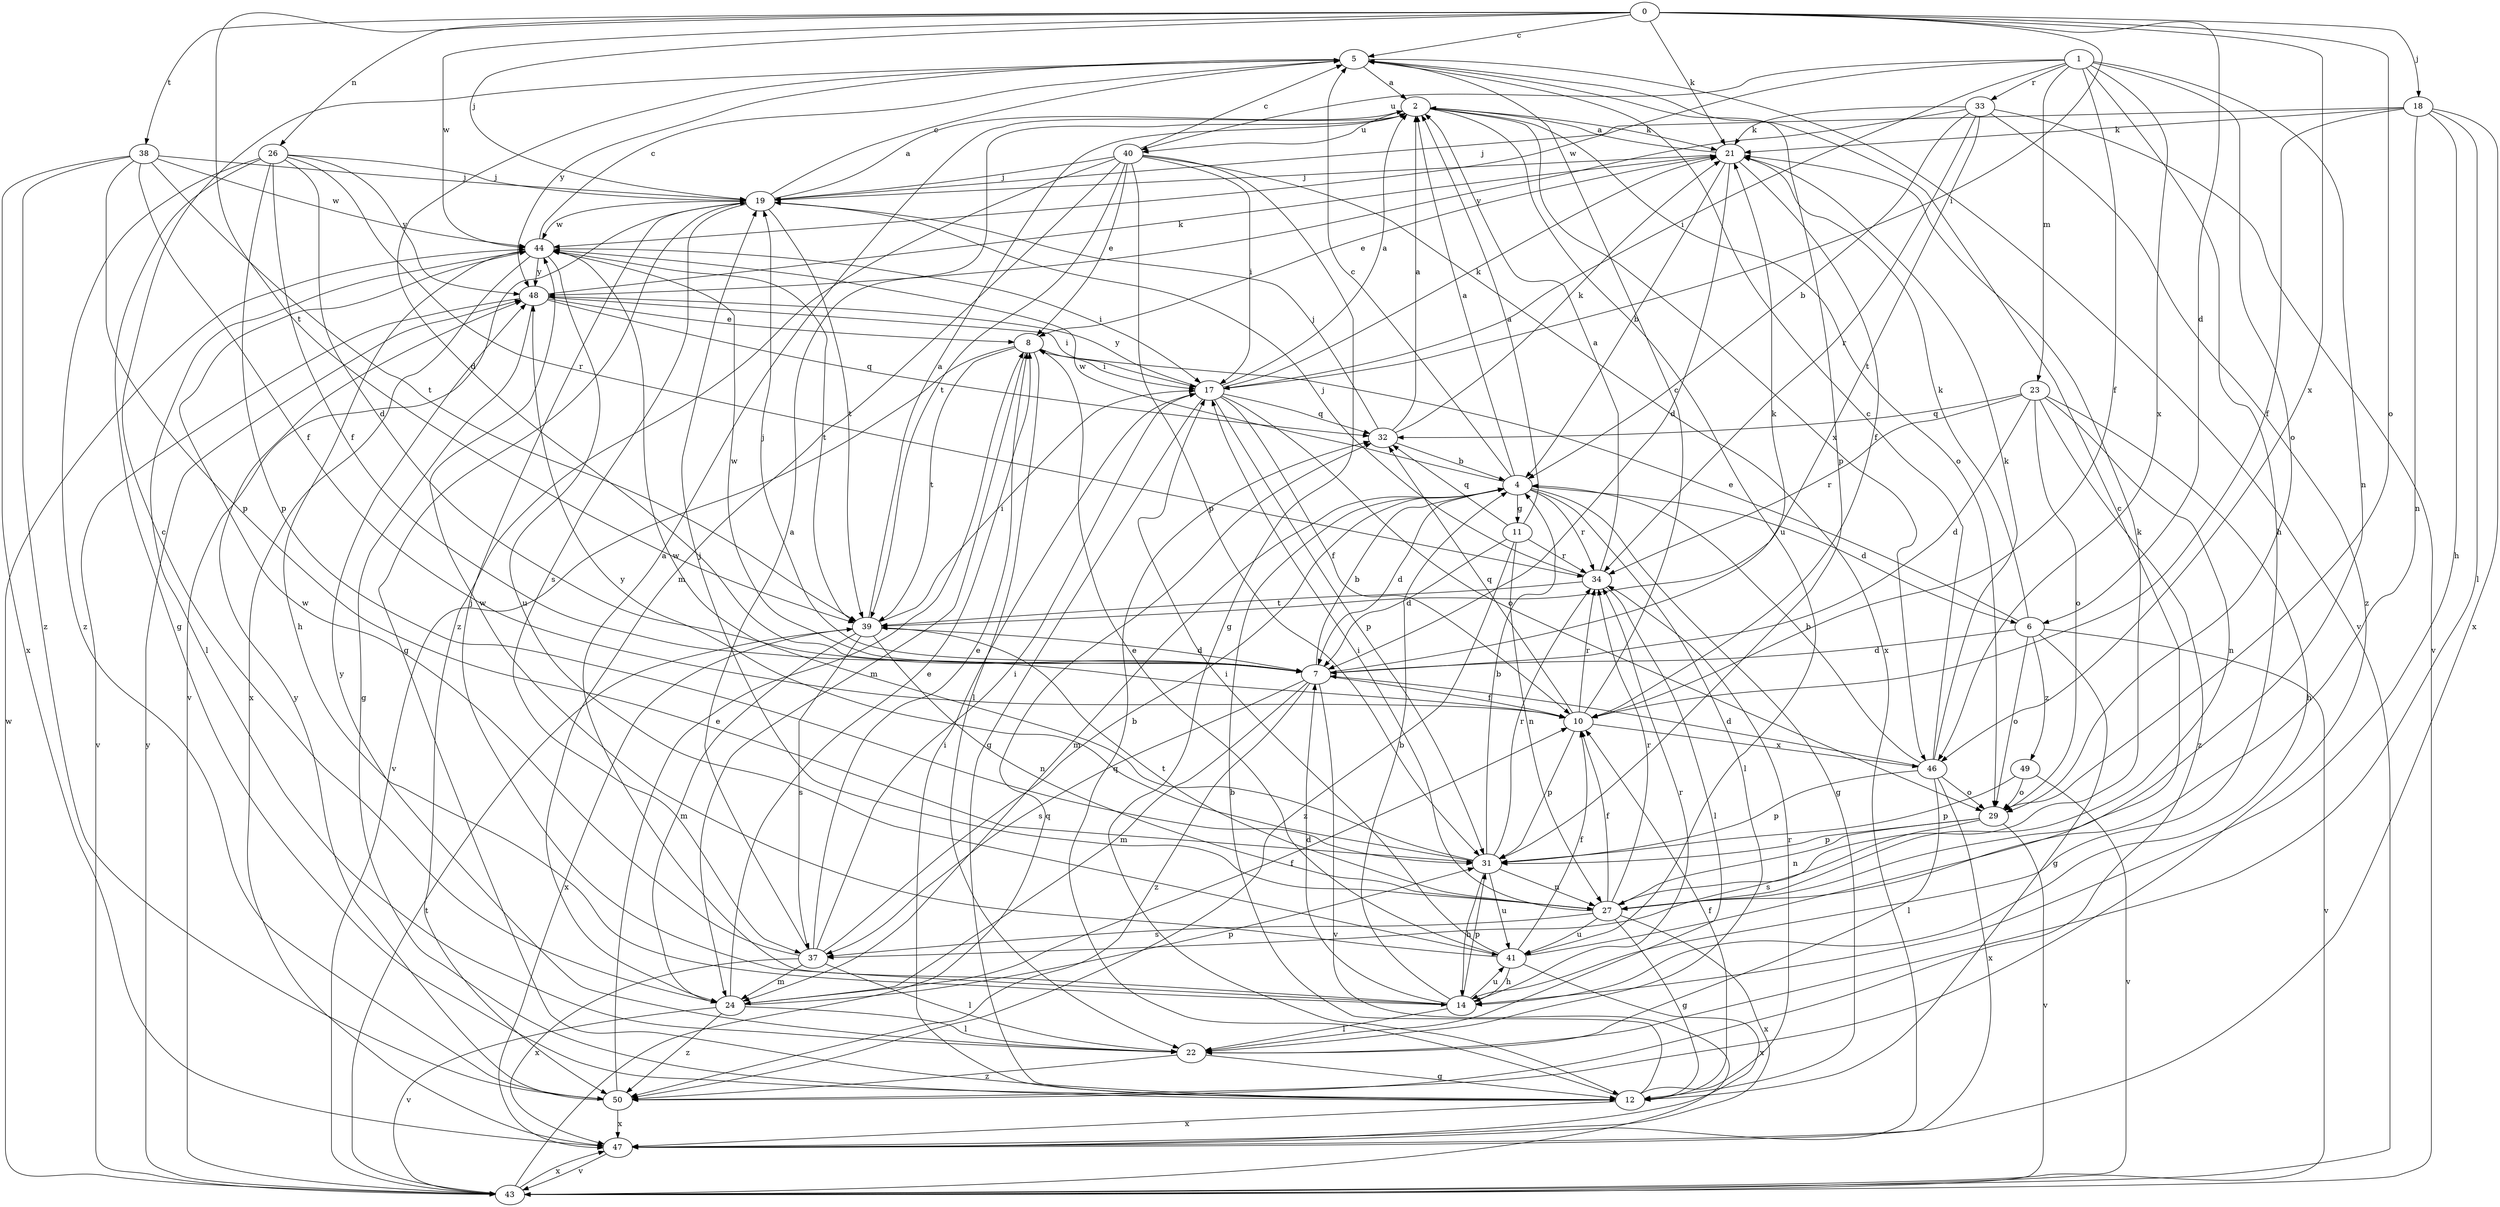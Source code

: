 strict digraph  {
0;
1;
2;
4;
5;
6;
7;
8;
10;
11;
12;
14;
17;
18;
19;
21;
22;
23;
24;
26;
27;
29;
31;
32;
33;
34;
37;
38;
39;
40;
41;
43;
44;
46;
47;
48;
49;
50;
0 -> 5  [label=c];
0 -> 6  [label=d];
0 -> 17  [label=i];
0 -> 18  [label=j];
0 -> 19  [label=j];
0 -> 21  [label=k];
0 -> 26  [label=n];
0 -> 29  [label=o];
0 -> 38  [label=t];
0 -> 39  [label=t];
0 -> 44  [label=w];
0 -> 46  [label=x];
1 -> 10  [label=f];
1 -> 14  [label=h];
1 -> 17  [label=i];
1 -> 23  [label=m];
1 -> 27  [label=n];
1 -> 29  [label=o];
1 -> 33  [label=r];
1 -> 40  [label=u];
1 -> 44  [label=w];
1 -> 46  [label=x];
2 -> 21  [label=k];
2 -> 29  [label=o];
2 -> 40  [label=u];
2 -> 41  [label=u];
2 -> 46  [label=x];
4 -> 2  [label=a];
4 -> 5  [label=c];
4 -> 6  [label=d];
4 -> 7  [label=d];
4 -> 11  [label=g];
4 -> 12  [label=g];
4 -> 22  [label=l];
4 -> 24  [label=m];
4 -> 34  [label=r];
4 -> 44  [label=w];
5 -> 2  [label=a];
5 -> 7  [label=d];
5 -> 31  [label=p];
5 -> 43  [label=v];
5 -> 48  [label=y];
6 -> 7  [label=d];
6 -> 8  [label=e];
6 -> 12  [label=g];
6 -> 21  [label=k];
6 -> 29  [label=o];
6 -> 43  [label=v];
6 -> 49  [label=z];
7 -> 4  [label=b];
7 -> 10  [label=f];
7 -> 19  [label=j];
7 -> 21  [label=k];
7 -> 24  [label=m];
7 -> 37  [label=s];
7 -> 43  [label=v];
7 -> 44  [label=w];
7 -> 50  [label=z];
8 -> 17  [label=i];
8 -> 22  [label=l];
8 -> 24  [label=m];
8 -> 39  [label=t];
8 -> 43  [label=v];
10 -> 5  [label=c];
10 -> 31  [label=p];
10 -> 32  [label=q];
10 -> 34  [label=r];
10 -> 46  [label=x];
11 -> 2  [label=a];
11 -> 7  [label=d];
11 -> 27  [label=n];
11 -> 32  [label=q];
11 -> 34  [label=r];
11 -> 50  [label=z];
12 -> 4  [label=b];
12 -> 10  [label=f];
12 -> 17  [label=i];
12 -> 32  [label=q];
12 -> 34  [label=r];
12 -> 47  [label=x];
14 -> 2  [label=a];
14 -> 4  [label=b];
14 -> 7  [label=d];
14 -> 19  [label=j];
14 -> 22  [label=l];
14 -> 31  [label=p];
14 -> 34  [label=r];
14 -> 41  [label=u];
17 -> 2  [label=a];
17 -> 10  [label=f];
17 -> 12  [label=g];
17 -> 21  [label=k];
17 -> 29  [label=o];
17 -> 31  [label=p];
17 -> 32  [label=q];
17 -> 48  [label=y];
18 -> 10  [label=f];
18 -> 14  [label=h];
18 -> 19  [label=j];
18 -> 21  [label=k];
18 -> 22  [label=l];
18 -> 27  [label=n];
18 -> 47  [label=x];
19 -> 2  [label=a];
19 -> 5  [label=c];
19 -> 12  [label=g];
19 -> 37  [label=s];
19 -> 39  [label=t];
19 -> 43  [label=v];
19 -> 44  [label=w];
21 -> 2  [label=a];
21 -> 4  [label=b];
21 -> 7  [label=d];
21 -> 8  [label=e];
21 -> 10  [label=f];
21 -> 19  [label=j];
22 -> 12  [label=g];
22 -> 48  [label=y];
22 -> 50  [label=z];
23 -> 7  [label=d];
23 -> 14  [label=h];
23 -> 27  [label=n];
23 -> 29  [label=o];
23 -> 32  [label=q];
23 -> 34  [label=r];
23 -> 50  [label=z];
24 -> 5  [label=c];
24 -> 8  [label=e];
24 -> 10  [label=f];
24 -> 22  [label=l];
24 -> 31  [label=p];
24 -> 43  [label=v];
24 -> 50  [label=z];
26 -> 7  [label=d];
26 -> 10  [label=f];
26 -> 12  [label=g];
26 -> 19  [label=j];
26 -> 31  [label=p];
26 -> 34  [label=r];
26 -> 48  [label=y];
26 -> 50  [label=z];
27 -> 10  [label=f];
27 -> 12  [label=g];
27 -> 17  [label=i];
27 -> 19  [label=j];
27 -> 21  [label=k];
27 -> 34  [label=r];
27 -> 37  [label=s];
27 -> 39  [label=t];
27 -> 41  [label=u];
27 -> 47  [label=x];
29 -> 27  [label=n];
29 -> 31  [label=p];
29 -> 37  [label=s];
29 -> 43  [label=v];
31 -> 4  [label=b];
31 -> 14  [label=h];
31 -> 27  [label=n];
31 -> 34  [label=r];
31 -> 41  [label=u];
31 -> 44  [label=w];
31 -> 48  [label=y];
32 -> 2  [label=a];
32 -> 4  [label=b];
32 -> 19  [label=j];
32 -> 21  [label=k];
33 -> 4  [label=b];
33 -> 21  [label=k];
33 -> 34  [label=r];
33 -> 39  [label=t];
33 -> 43  [label=v];
33 -> 48  [label=y];
33 -> 50  [label=z];
34 -> 2  [label=a];
34 -> 19  [label=j];
34 -> 22  [label=l];
34 -> 39  [label=t];
37 -> 2  [label=a];
37 -> 4  [label=b];
37 -> 8  [label=e];
37 -> 17  [label=i];
37 -> 22  [label=l];
37 -> 24  [label=m];
37 -> 44  [label=w];
37 -> 47  [label=x];
38 -> 10  [label=f];
38 -> 19  [label=j];
38 -> 31  [label=p];
38 -> 39  [label=t];
38 -> 44  [label=w];
38 -> 47  [label=x];
38 -> 50  [label=z];
39 -> 2  [label=a];
39 -> 7  [label=d];
39 -> 17  [label=i];
39 -> 24  [label=m];
39 -> 27  [label=n];
39 -> 37  [label=s];
39 -> 47  [label=x];
40 -> 5  [label=c];
40 -> 8  [label=e];
40 -> 12  [label=g];
40 -> 17  [label=i];
40 -> 19  [label=j];
40 -> 24  [label=m];
40 -> 31  [label=p];
40 -> 39  [label=t];
40 -> 47  [label=x];
40 -> 50  [label=z];
41 -> 5  [label=c];
41 -> 8  [label=e];
41 -> 10  [label=f];
41 -> 14  [label=h];
41 -> 17  [label=i];
41 -> 44  [label=w];
41 -> 47  [label=x];
43 -> 32  [label=q];
43 -> 39  [label=t];
43 -> 44  [label=w];
43 -> 47  [label=x];
43 -> 48  [label=y];
44 -> 5  [label=c];
44 -> 14  [label=h];
44 -> 17  [label=i];
44 -> 22  [label=l];
44 -> 39  [label=t];
44 -> 41  [label=u];
44 -> 47  [label=x];
44 -> 48  [label=y];
46 -> 4  [label=b];
46 -> 5  [label=c];
46 -> 7  [label=d];
46 -> 21  [label=k];
46 -> 22  [label=l];
46 -> 29  [label=o];
46 -> 31  [label=p];
46 -> 47  [label=x];
47 -> 43  [label=v];
48 -> 8  [label=e];
48 -> 12  [label=g];
48 -> 17  [label=i];
48 -> 21  [label=k];
48 -> 32  [label=q];
48 -> 43  [label=v];
49 -> 29  [label=o];
49 -> 31  [label=p];
49 -> 43  [label=v];
50 -> 8  [label=e];
50 -> 47  [label=x];
50 -> 48  [label=y];
}

